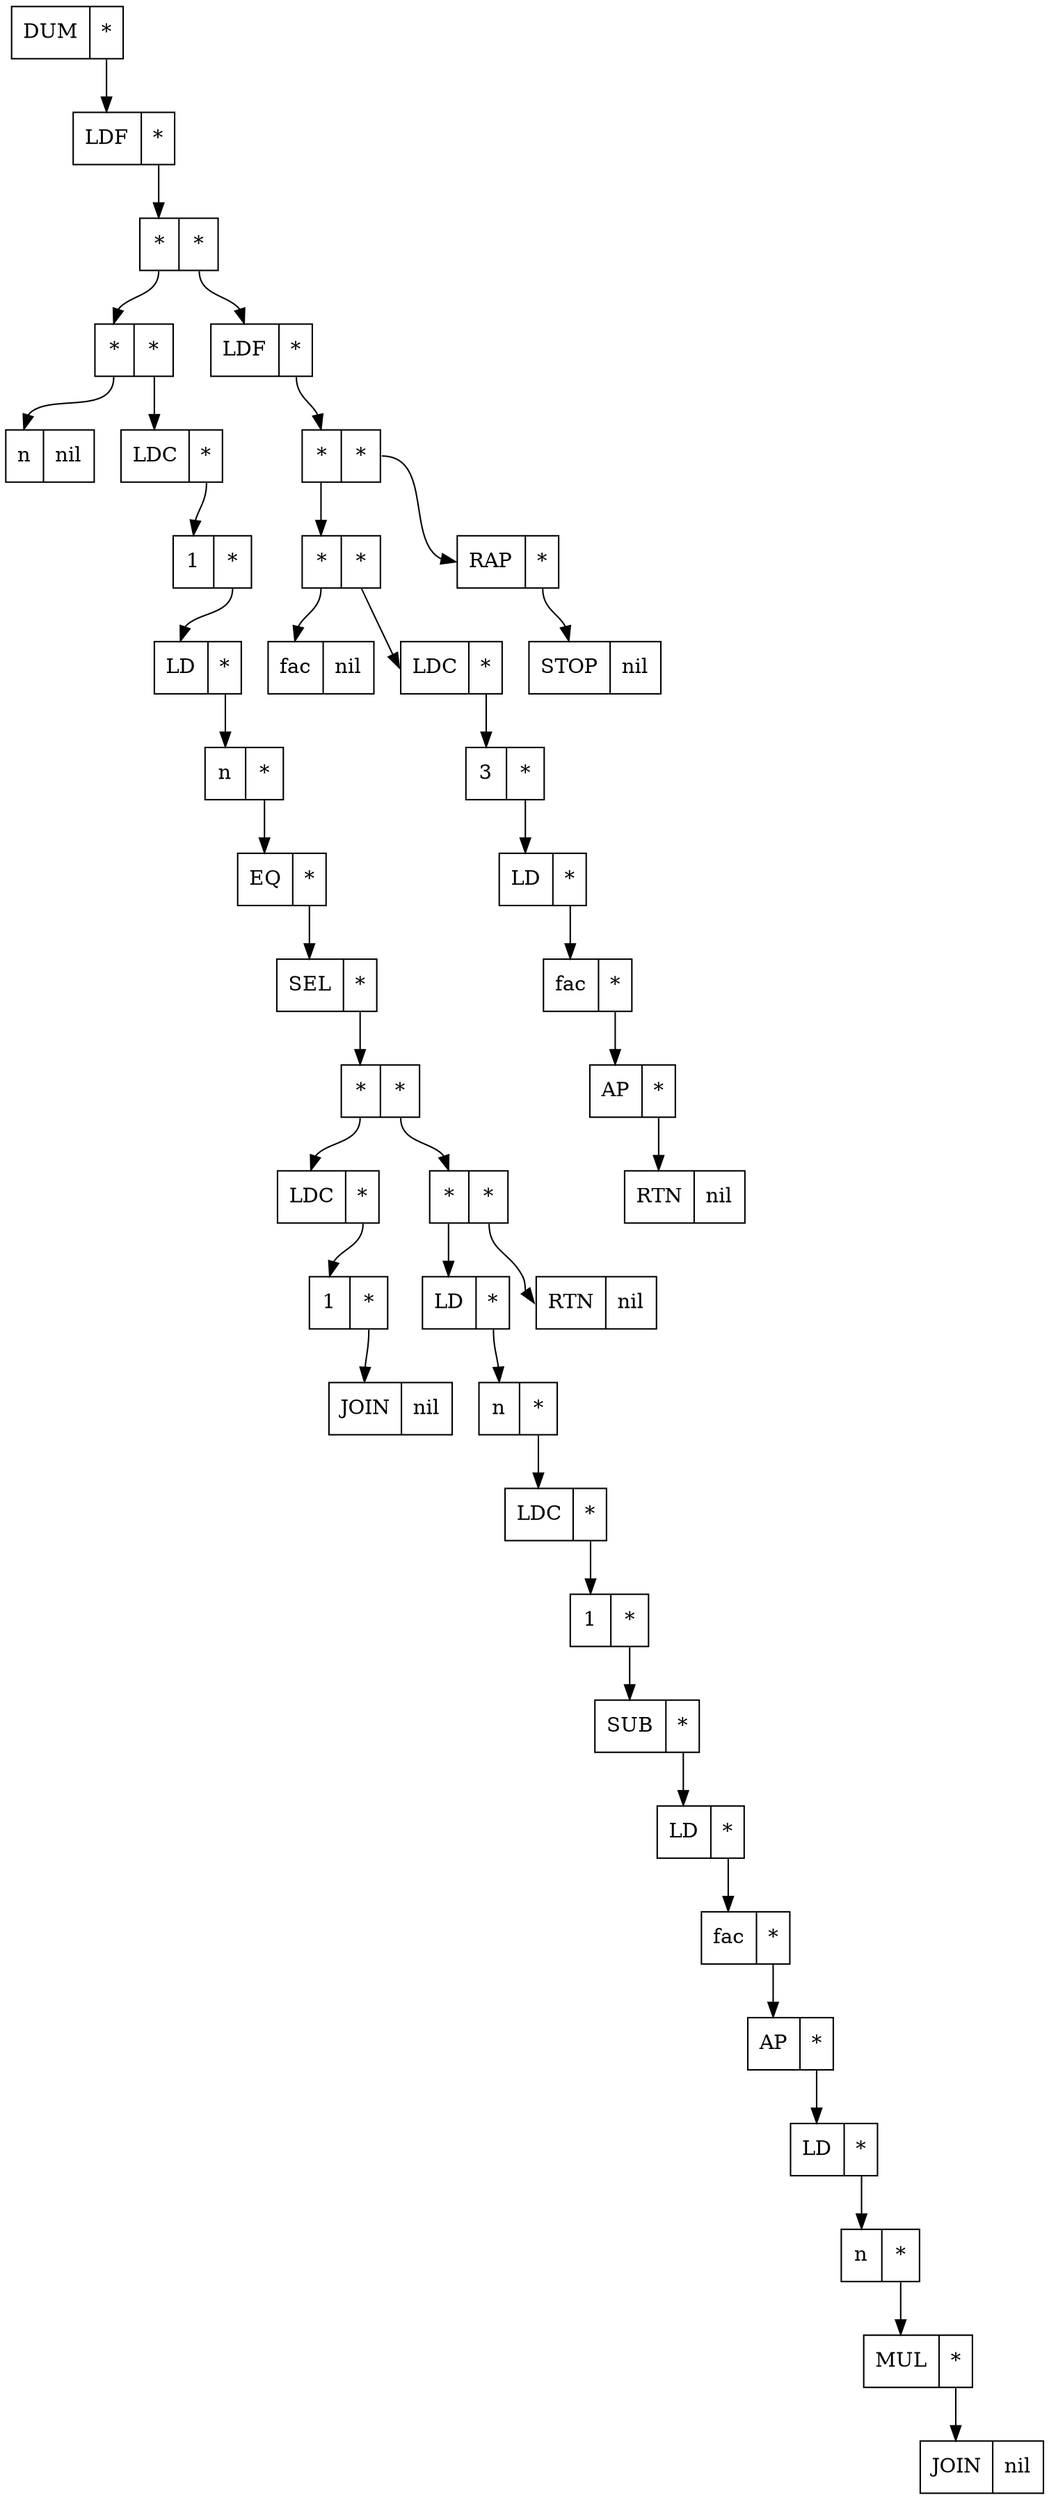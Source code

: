 digraph cells {
node [shape=record];
N1 [label="<car> DUM | <cdr> * "];
N1:cdr -> N2:car;
N2 [label="<car> LDF | <cdr> * "];
N2:cdr -> N29:car;
N29 [label="<car> * | <cdr> * "];
N29:cdr -> N30:car;
N30 [label="<car> LDF | <cdr> * "];
N30:cdr -> N39:car;
N39 [label="<car> * | <cdr> * "];
N39:cdr -> N40:car;
N40 [label="<car> RAP | <cdr> * "];
N40:cdr -> N41:car;
N41 [label="<car> STOP | <cdr> nil "];
N39:car -> N32:car;
N32 [label="<car> * | <cdr> * "];
N32:cdr -> N33:car;
N33 [label="<car> LDC | <cdr> * "];
N33:cdr -> N34:car;
N34 [label="<car> 3 | <cdr> * "];
N34:cdr -> N35:car;
N35 [label="<car> LD | <cdr> * "];
N35:cdr -> N36:car;
N36 [label="<car> fac | <cdr> * "];
N36:cdr -> N37:car;
N37 [label="<car> AP | <cdr> * "];
N37:cdr -> N38:car;
N38 [label="<car> RTN | <cdr> nil "];
N32:car -> N31:car;
N31 [label="<car> fac | <cdr> nil "];
N29:car -> N4:car;
N4 [label="<car> * | <cdr> * "];
N4:cdr -> N5:car;
N5 [label="<car> LDC | <cdr> * "];
N5:cdr -> N6:car;
N6 [label="<car> 1 | <cdr> * "];
N6:cdr -> N7:car;
N7 [label="<car> LD | <cdr> * "];
N7:cdr -> N8:car;
N8 [label="<car> n | <cdr> * "];
N8:cdr -> N9:car;
N9 [label="<car> EQ | <cdr> * "];
N9:cdr -> N10:car;
N10 [label="<car> SEL | <cdr> * "];
N10:cdr -> N14:car;
N14 [label="<car> * | <cdr> * "];
N14:cdr -> N27:car;
N27 [label="<car> * | <cdr> * "];
N27:cdr -> N28:car;
N28 [label="<car> RTN | <cdr> nil "];
N27:car -> N15:car;
N15 [label="<car> LD | <cdr> * "];
N15:cdr -> N16:car;
N16 [label="<car> n | <cdr> * "];
N16:cdr -> N17:car;
N17 [label="<car> LDC | <cdr> * "];
N17:cdr -> N18:car;
N18 [label="<car> 1 | <cdr> * "];
N18:cdr -> N19:car;
N19 [label="<car> SUB | <cdr> * "];
N19:cdr -> N20:car;
N20 [label="<car> LD | <cdr> * "];
N20:cdr -> N21:car;
N21 [label="<car> fac | <cdr> * "];
N21:cdr -> N22:car;
N22 [label="<car> AP | <cdr> * "];
N22:cdr -> N23:car;
N23 [label="<car> LD | <cdr> * "];
N23:cdr -> N24:car;
N24 [label="<car> n | <cdr> * "];
N24:cdr -> N25:car;
N25 [label="<car> MUL | <cdr> * "];
N25:cdr -> N26:car;
N26 [label="<car> JOIN | <cdr> nil "];
N14:car -> N11:car;
N11 [label="<car> LDC | <cdr> * "];
N11:cdr -> N12:car;
N12 [label="<car> 1 | <cdr> * "];
N12:cdr -> N13:car;
N13 [label="<car> JOIN | <cdr> nil "];
N4:car -> N3:car;
N3 [label="<car> n | <cdr> nil "];
}
